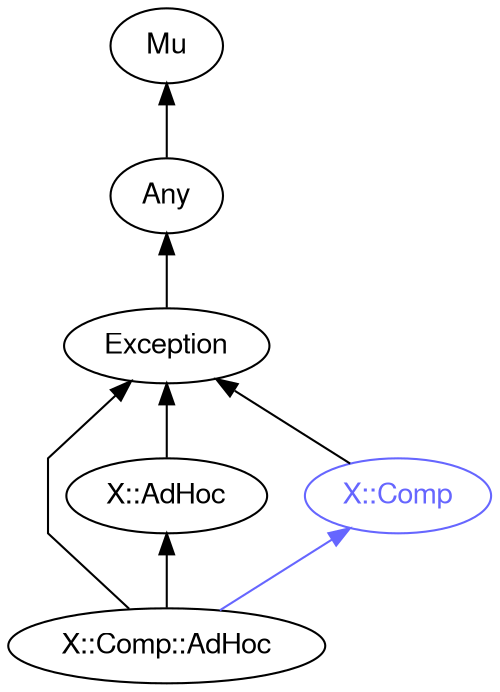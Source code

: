digraph "raku-type-graph" {
    rankdir=BT;
    splines=polyline;
    overlap=false;

    graph [truecolor=true bgcolor="#FFFFFF"];
    // Types
    "X::Comp::AdHoc" [color="#000000", fontcolor="#000000", href="/type/X::Comp::AdHoc", fontname="FreeSans"];
    "Mu" [color="#000000", fontcolor="#000000", href="/type/Mu", fontname="FreeSans"];
    "Any" [color="#000000", fontcolor="#000000", href="/type/Any", fontname="FreeSans"];
    "Exception" [color="#000000", fontcolor="#000000", href="/type/Exception", fontname="FreeSans"];
    "X::AdHoc" [color="#000000", fontcolor="#000000", href="/type/X::AdHoc", fontname="FreeSans"];
    "X::Comp" [color="#6666FF", fontcolor="#6666FF", href="/type/X::Comp", fontname="FreeSans"];

    // Superclasses
    "X::Comp::AdHoc" -> "X::AdHoc" [color="#000000"];
    "X::Comp::AdHoc" -> "Exception" [color="#000000"];
    "Any" -> "Mu" [color="#000000"];
    "Exception" -> "Any" [color="#000000"];
    "X::AdHoc" -> "Exception" [color="#000000"];
    "X::Comp" -> "Exception" [color="#000000"];

    // Roles
    "X::Comp::AdHoc" -> "X::Comp" [color="#6666FF"];
}
